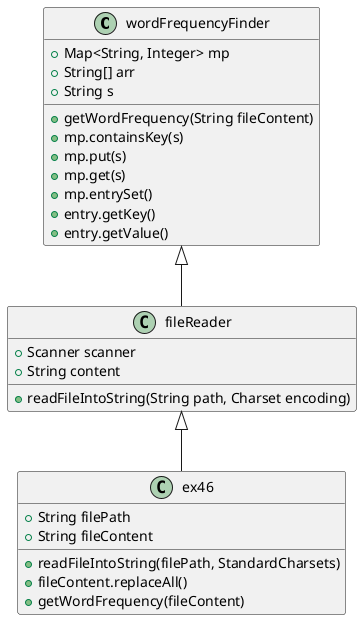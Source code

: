 @startuml
class wordFrequencyFinder {
    +Map<String, Integer> mp
    +String[] arr
    +String s
    +getWordFrequency(String fileContent)
    +mp.containsKey(s)
    +mp.put(s)
    +mp.get(s)
    +mp.entrySet()
    +entry.getKey()
    +entry.getValue()
}
class fileReader {
    +Scanner scanner
    +String content
    +readFileIntoString(String path, Charset encoding)
}
class ex46 {
    +String filePath
    +String fileContent
    +readFileIntoString(filePath, StandardCharsets)
    +fileContent.replaceAll()
    +getWordFrequency(fileContent)
}

fileReader <|-- ex46
wordFrequencyFinder <|-- fileReader
@enduml